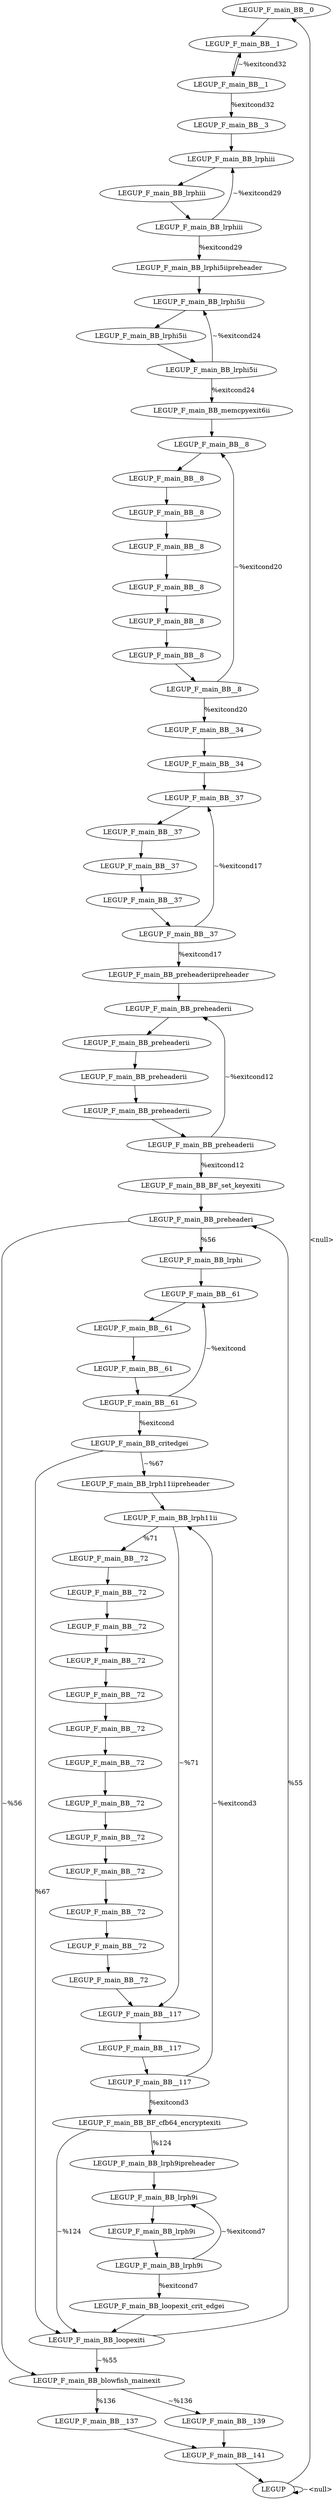 digraph {
Node0x41a0490[label="LEGUP_F_main_BB__0"];
Node0x41a1f30[label="LEGUP"];
Node0x41a1f30 -> Node0x41a0490[label="<null>"];
Node0x41a1f30 -> Node0x41a1f30[label="~<null>"];
Node0x41a0010[label="LEGUP_F_main_BB__1"];
Node0x41a0490 -> Node0x41a0010;
Node0x41a00e0[label="LEGUP_F_main_BB__1"];
Node0x41a0010 -> Node0x41a00e0;
Node0x41a01b0[label="LEGUP_F_main_BB__3"];
Node0x41a00e0 -> Node0x41a01b0[label="%exitcond32"];
Node0x41a00e0 -> Node0x41a0010[label="~%exitcond32"];
Node0x41a0280[label="LEGUP_F_main_BB_lrphiii"];
Node0x41a01b0 -> Node0x41a0280;
Node0x4164c90[label="LEGUP_F_main_BB_lrphiii"];
Node0x41a0280 -> Node0x4164c90;
Node0x4164d60[label="LEGUP_F_main_BB_lrphiii"];
Node0x4164c90 -> Node0x4164d60;
Node0x4164e30[label="LEGUP_F_main_BB_lrphi5iipreheader"];
Node0x4164d60 -> Node0x4164e30[label="%exitcond29"];
Node0x4164d60 -> Node0x41a0280[label="~%exitcond29"];
Node0x4164f00[label="LEGUP_F_main_BB_lrphi5ii"];
Node0x4164e30 -> Node0x4164f00;
Node0x4164fd0[label="LEGUP_F_main_BB_lrphi5ii"];
Node0x4164f00 -> Node0x4164fd0;
Node0x41650a0[label="LEGUP_F_main_BB_lrphi5ii"];
Node0x4164fd0 -> Node0x41650a0;
Node0x4165170[label="LEGUP_F_main_BB_memcpyexit6ii"];
Node0x41650a0 -> Node0x4165170[label="%exitcond24"];
Node0x41650a0 -> Node0x4164f00[label="~%exitcond24"];
Node0x4165240[label="LEGUP_F_main_BB__8"];
Node0x4165170 -> Node0x4165240;
Node0x4165310[label="LEGUP_F_main_BB__8"];
Node0x4165240 -> Node0x4165310;
Node0x41653e0[label="LEGUP_F_main_BB__8"];
Node0x4165310 -> Node0x41653e0;
Node0x41654b0[label="LEGUP_F_main_BB__8"];
Node0x41653e0 -> Node0x41654b0;
Node0x4165580[label="LEGUP_F_main_BB__8"];
Node0x41654b0 -> Node0x4165580;
Node0x4165650[label="LEGUP_F_main_BB__8"];
Node0x4165580 -> Node0x4165650;
Node0x4165720[label="LEGUP_F_main_BB__8"];
Node0x4165650 -> Node0x4165720;
Node0x41657f0[label="LEGUP_F_main_BB__8"];
Node0x4165720 -> Node0x41657f0;
Node0x41658c0[label="LEGUP_F_main_BB__34"];
Node0x41657f0 -> Node0x41658c0[label="%exitcond20"];
Node0x41657f0 -> Node0x4165240[label="~%exitcond20"];
Node0x4165990[label="LEGUP_F_main_BB__34"];
Node0x41658c0 -> Node0x4165990;
Node0x4165a60[label="LEGUP_F_main_BB__37"];
Node0x4165990 -> Node0x4165a60;
Node0x4165b30[label="LEGUP_F_main_BB__37"];
Node0x4165a60 -> Node0x4165b30;
Node0x4165c00[label="LEGUP_F_main_BB__37"];
Node0x4165b30 -> Node0x4165c00;
Node0x4165cd0[label="LEGUP_F_main_BB__37"];
Node0x4165c00 -> Node0x4165cd0;
Node0x4165da0[label="LEGUP_F_main_BB__37"];
Node0x4165cd0 -> Node0x4165da0;
Node0x4165e70[label="LEGUP_F_main_BB_preheaderiipreheader"];
Node0x4165da0 -> Node0x4165e70[label="%exitcond17"];
Node0x4165da0 -> Node0x4165a60[label="~%exitcond17"];
Node0x4165f40[label="LEGUP_F_main_BB_preheaderii"];
Node0x4165e70 -> Node0x4165f40;
Node0x4166010[label="LEGUP_F_main_BB_preheaderii"];
Node0x4165f40 -> Node0x4166010;
Node0x41660e0[label="LEGUP_F_main_BB_preheaderii"];
Node0x4166010 -> Node0x41660e0;
Node0x41661b0[label="LEGUP_F_main_BB_preheaderii"];
Node0x41660e0 -> Node0x41661b0;
Node0x4166280[label="LEGUP_F_main_BB_preheaderii"];
Node0x41661b0 -> Node0x4166280;
Node0x4166350[label="LEGUP_F_main_BB_BF_set_keyexiti"];
Node0x4166280 -> Node0x4166350[label="%exitcond12"];
Node0x4166280 -> Node0x4165f40[label="~%exitcond12"];
Node0x41665c0[label="LEGUP_F_main_BB_preheaderi"];
Node0x4166350 -> Node0x41665c0;
Node0x41664f0[label="LEGUP_F_main_BB_loopexiti"];
Node0x4166420[label="LEGUP_F_main_BB_loopexit_crit_edgei"];
Node0x4166420 -> Node0x41664f0;
Node0x41664f0 -> Node0x41665c0[label="%55"];
Node0x4168020[label="LEGUP_F_main_BB_blowfish_mainexit"];
Node0x41664f0 -> Node0x4168020[label="~%55"];
Node0x4166690[label="LEGUP_F_main_BB_lrphi"];
Node0x41665c0 -> Node0x4166690[label="%56"];
Node0x41665c0 -> Node0x4168020[label="~%56"];
Node0x4166760[label="LEGUP_F_main_BB__61"];
Node0x4166690 -> Node0x4166760;
Node0x4166830[label="LEGUP_F_main_BB__61"];
Node0x4166760 -> Node0x4166830;
Node0x4166900[label="LEGUP_F_main_BB__61"];
Node0x4166830 -> Node0x4166900;
Node0x41669d0[label="LEGUP_F_main_BB__61"];
Node0x4166900 -> Node0x41669d0;
Node0x4166aa0[label="LEGUP_F_main_BB_critedgei"];
Node0x41669d0 -> Node0x4166aa0[label="%exitcond"];
Node0x41669d0 -> Node0x4166760[label="~%exitcond"];
Node0x4166aa0 -> Node0x41664f0[label="%67"];
Node0x4166b70[label="LEGUP_F_main_BB_lrph11iipreheader"];
Node0x4166aa0 -> Node0x4166b70[label="~%67"];
Node0x4166c40[label="LEGUP_F_main_BB_lrph11ii"];
Node0x4166b70 -> Node0x4166c40;
Node0x4166d10[label="LEGUP_F_main_BB__72"];
Node0x4166c40 -> Node0x4166d10[label="%71"];
Node0x41677a0[label="LEGUP_F_main_BB__117"];
Node0x4166c40 -> Node0x41677a0[label="~%71"];
Node0x4166de0[label="LEGUP_F_main_BB__72"];
Node0x4166d10 -> Node0x4166de0;
Node0x4166eb0[label="LEGUP_F_main_BB__72"];
Node0x4166de0 -> Node0x4166eb0;
Node0x4166f80[label="LEGUP_F_main_BB__72"];
Node0x4166eb0 -> Node0x4166f80;
Node0x4167050[label="LEGUP_F_main_BB__72"];
Node0x4166f80 -> Node0x4167050;
Node0x4167120[label="LEGUP_F_main_BB__72"];
Node0x4167050 -> Node0x4167120;
Node0x41671f0[label="LEGUP_F_main_BB__72"];
Node0x4167120 -> Node0x41671f0;
Node0x41672c0[label="LEGUP_F_main_BB__72"];
Node0x41671f0 -> Node0x41672c0;
Node0x4167390[label="LEGUP_F_main_BB__72"];
Node0x41672c0 -> Node0x4167390;
Node0x4167460[label="LEGUP_F_main_BB__72"];
Node0x4167390 -> Node0x4167460;
Node0x4167530[label="LEGUP_F_main_BB__72"];
Node0x4167460 -> Node0x4167530;
Node0x4167600[label="LEGUP_F_main_BB__72"];
Node0x4167530 -> Node0x4167600;
Node0x41676d0[label="LEGUP_F_main_BB__72"];
Node0x4167600 -> Node0x41676d0;
Node0x41676d0 -> Node0x41677a0;
Node0x41678b0[label="LEGUP_F_main_BB__117"];
Node0x41677a0 -> Node0x41678b0;
Node0x41679c0[label="LEGUP_F_main_BB__117"];
Node0x41678b0 -> Node0x41679c0;
Node0x4167ad0[label="LEGUP_F_main_BB_BF_cfb64_encryptexiti"];
Node0x41679c0 -> Node0x4167ad0[label="%exitcond3"];
Node0x41679c0 -> Node0x4166c40[label="~%exitcond3"];
Node0x4167be0[label="LEGUP_F_main_BB_lrph9ipreheader"];
Node0x4167ad0 -> Node0x4167be0[label="%124"];
Node0x4167ad0 -> Node0x41664f0[label="~%124"];
Node0x4167cf0[label="LEGUP_F_main_BB_lrph9i"];
Node0x4167be0 -> Node0x4167cf0;
Node0x4167e00[label="LEGUP_F_main_BB_lrph9i"];
Node0x4167cf0 -> Node0x4167e00;
Node0x4167f10[label="LEGUP_F_main_BB_lrph9i"];
Node0x4167e00 -> Node0x4167f10;
Node0x4167f10 -> Node0x4166420[label="%exitcond7"];
Node0x4167f10 -> Node0x4167cf0[label="~%exitcond7"];
Node0x4168130[label="LEGUP_F_main_BB__137"];
Node0x4168020 -> Node0x4168130[label="%136"];
Node0x4168240[label="LEGUP_F_main_BB__139"];
Node0x4168020 -> Node0x4168240[label="~%136"];
Node0x4168350[label="LEGUP_F_main_BB__141"];
Node0x4168130 -> Node0x4168350;
Node0x4168240 -> Node0x4168350;
Node0x4168350 -> Node0x41a1f30;
}
